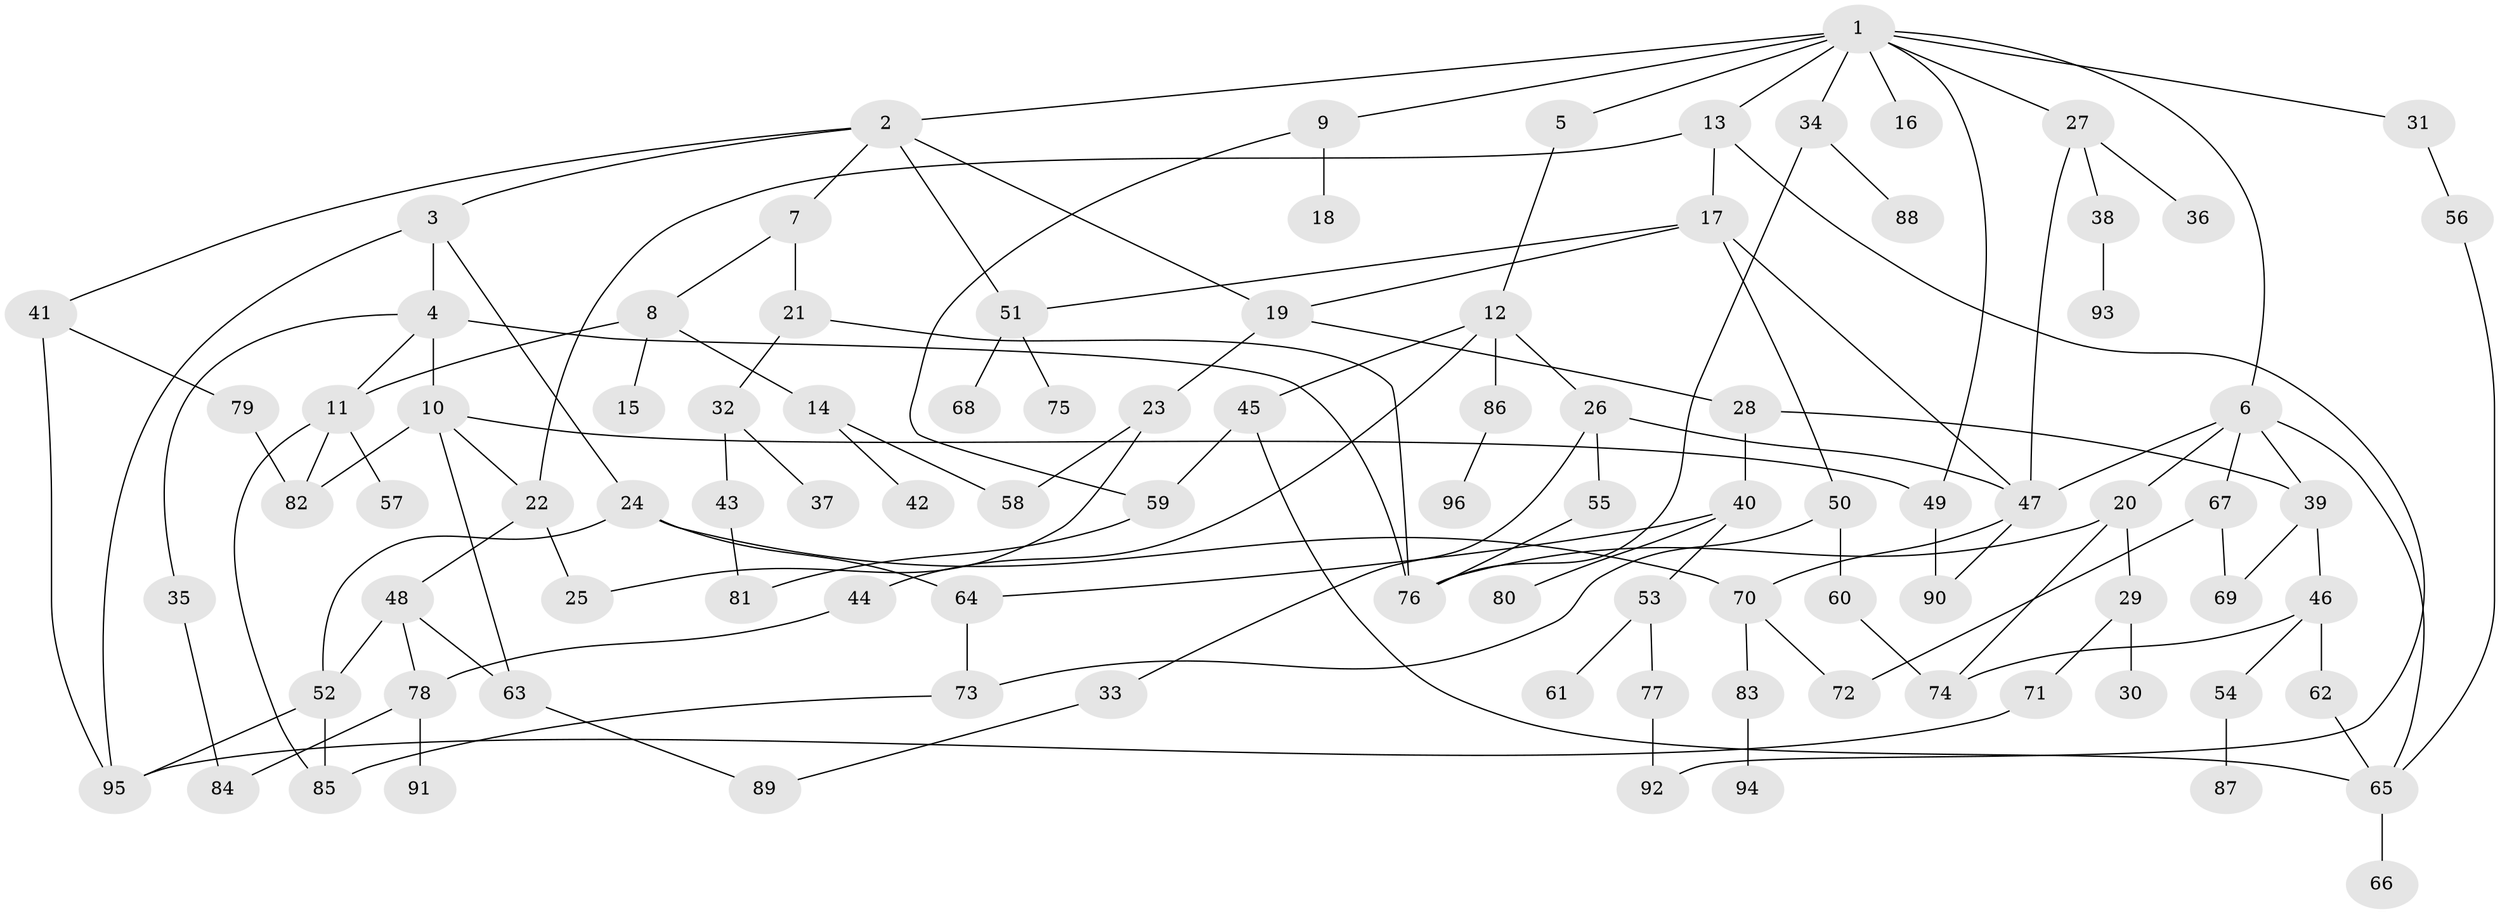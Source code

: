 // Generated by graph-tools (version 1.1) at 2025/13/03/09/25 04:13:17]
// undirected, 96 vertices, 136 edges
graph export_dot {
graph [start="1"]
  node [color=gray90,style=filled];
  1;
  2;
  3;
  4;
  5;
  6;
  7;
  8;
  9;
  10;
  11;
  12;
  13;
  14;
  15;
  16;
  17;
  18;
  19;
  20;
  21;
  22;
  23;
  24;
  25;
  26;
  27;
  28;
  29;
  30;
  31;
  32;
  33;
  34;
  35;
  36;
  37;
  38;
  39;
  40;
  41;
  42;
  43;
  44;
  45;
  46;
  47;
  48;
  49;
  50;
  51;
  52;
  53;
  54;
  55;
  56;
  57;
  58;
  59;
  60;
  61;
  62;
  63;
  64;
  65;
  66;
  67;
  68;
  69;
  70;
  71;
  72;
  73;
  74;
  75;
  76;
  77;
  78;
  79;
  80;
  81;
  82;
  83;
  84;
  85;
  86;
  87;
  88;
  89;
  90;
  91;
  92;
  93;
  94;
  95;
  96;
  1 -- 2;
  1 -- 5;
  1 -- 6;
  1 -- 9;
  1 -- 13;
  1 -- 16;
  1 -- 27;
  1 -- 31;
  1 -- 34;
  1 -- 49;
  2 -- 3;
  2 -- 7;
  2 -- 41;
  2 -- 19;
  2 -- 51;
  3 -- 4;
  3 -- 24;
  3 -- 95;
  4 -- 10;
  4 -- 11;
  4 -- 35;
  4 -- 76;
  5 -- 12;
  6 -- 20;
  6 -- 47;
  6 -- 67;
  6 -- 39;
  6 -- 65;
  7 -- 8;
  7 -- 21;
  8 -- 14;
  8 -- 15;
  8 -- 11;
  9 -- 18;
  9 -- 59;
  10 -- 63;
  10 -- 22;
  10 -- 49;
  10 -- 82;
  11 -- 57;
  11 -- 82;
  11 -- 85;
  12 -- 26;
  12 -- 44;
  12 -- 45;
  12 -- 86;
  13 -- 17;
  13 -- 22;
  13 -- 92;
  14 -- 42;
  14 -- 58;
  17 -- 19;
  17 -- 50;
  17 -- 51;
  17 -- 47;
  19 -- 23;
  19 -- 28;
  20 -- 29;
  20 -- 76;
  20 -- 74;
  21 -- 32;
  21 -- 76;
  22 -- 25;
  22 -- 48;
  23 -- 25;
  23 -- 58;
  24 -- 52;
  24 -- 64;
  24 -- 70;
  26 -- 33;
  26 -- 55;
  26 -- 47;
  27 -- 36;
  27 -- 38;
  27 -- 47;
  28 -- 39;
  28 -- 40;
  29 -- 30;
  29 -- 71;
  31 -- 56;
  32 -- 37;
  32 -- 43;
  33 -- 89;
  34 -- 88;
  34 -- 76;
  35 -- 84;
  38 -- 93;
  39 -- 46;
  39 -- 69;
  40 -- 53;
  40 -- 64;
  40 -- 80;
  41 -- 79;
  41 -- 95;
  43 -- 81;
  44 -- 78;
  45 -- 65;
  45 -- 59;
  46 -- 54;
  46 -- 62;
  46 -- 74;
  47 -- 70;
  47 -- 90;
  48 -- 63;
  48 -- 78;
  48 -- 52;
  49 -- 90;
  50 -- 60;
  50 -- 73;
  51 -- 68;
  51 -- 75;
  52 -- 85;
  52 -- 95;
  53 -- 61;
  53 -- 77;
  54 -- 87;
  55 -- 76;
  56 -- 65;
  59 -- 81;
  60 -- 74;
  62 -- 65;
  63 -- 89;
  64 -- 73;
  65 -- 66;
  67 -- 69;
  67 -- 72;
  70 -- 72;
  70 -- 83;
  71 -- 95;
  73 -- 85;
  77 -- 92;
  78 -- 91;
  78 -- 84;
  79 -- 82;
  83 -- 94;
  86 -- 96;
}
